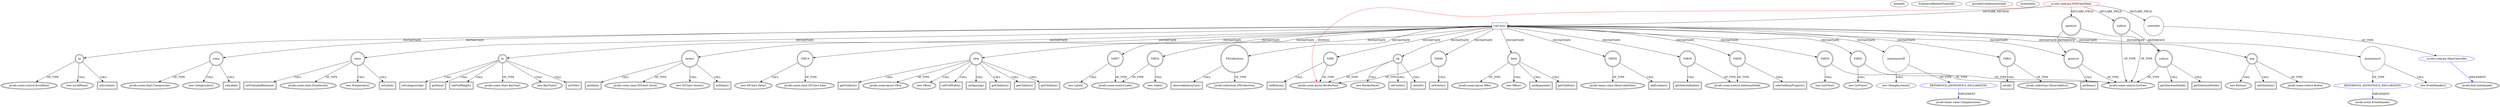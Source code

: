 digraph {
baseInfo[graphId=4834,category="extension_graph",isAnonymous=false,possibleRelation=true]
frameworkRelatedTypesInfo[0="javafx.scene.layout.BorderPane"]
possibleCollaborationsInfo[0="4834~CLIENT_METHOD_DECLARATION-INSTANTIATION-~javafx.scene.layout.BorderPane ~javafx.event.EventHandler ~false~true",1="4834~CLIENT_METHOD_DECLARATION-INSTANTIATION-~javafx.scene.layout.BorderPane ~javafx.beans.value.ChangeListener ~false~true",2="4834~FIELD_DECLARATION-~javafx.scene.layout.BorderPane ~javafx.fxml.Initializable ~false~false"]
locationInfo[projectName="wwtg99-POMA",filePath="/wwtg99-POMA/POMA-master/src/cn/edu/suda/gui/NODChartPane.java",contextSignature="NODChartPane",graphId="4834"]
0[label="cn.edu.suda.gui.NODChartPane",vertexType="ROOT_CLIENT_CLASS_DECLARATION",isFrameworkType=false,color=red]
1[label="javafx.scene.layout.BorderPane",vertexType="FRAMEWORK_CLASS_TYPE",isFrameworkType=true,peripheries=2]
2[label="controller",vertexType="FIELD_DECLARATION",isFrameworkType=false,shape=circle]
3[label="cn.edu.suda.gui.MainController",vertexType="REFERENCE_CLIENT_CLASS_DECLARATION",isFrameworkType=false,color=blue]
4[label="javafx.fxml.Initializable",vertexType="FRAMEWORK_INTERFACE_TYPE",isFrameworkType=true,peripheries=2]
5[label="geneList",vertexType="FIELD_DECLARATION",isFrameworkType=true,peripheries=2,shape=circle]
6[label="javafx.scene.control.ListView",vertexType="FRAMEWORK_CLASS_TYPE",isFrameworkType=true,peripheries=2]
7[label="nodList",vertexType="FIELD_DECLARATION",isFrameworkType=true,peripheries=2,shape=circle]
9[label="void init()",vertexType="CLIENT_METHOD_DECLARATION",isFrameworkType=false,shape=box]
11[label="hbox",vertexType="VARIABLE_EXPRESION",isFrameworkType=true,peripheries=2,shape=circle]
12[label="javafx.scene.layout.HBox",vertexType="FRAMEWORK_CLASS_TYPE",isFrameworkType=true,peripheries=2]
10[label="new HBox()",vertexType="CONSTRUCTOR_CALL",isFrameworkType=true,peripheries=2]
14[label="setAlignment()",vertexType="INSIDE_CALL",isFrameworkType=true,peripheries=2,shape=box]
16[label="exp",vertexType="VARIABLE_EXPRESION",isFrameworkType=true,peripheries=2,shape=circle]
17[label="javafx.scene.control.Button",vertexType="FRAMEWORK_CLASS_TYPE",isFrameworkType=true,peripheries=2]
15[label="new Button()",vertexType="CONSTRUCTOR_CALL",isFrameworkType=true,peripheries=2]
19[label="setOnAction()",vertexType="INSIDE_CALL",isFrameworkType=true,peripheries=2,shape=box]
21[label="anonymous4",vertexType="VARIABLE_EXPRESION",isFrameworkType=false,shape=circle]
22[label="REFERENCE_ANONYMOUS_DECLARATION",vertexType="REFERENCE_ANONYMOUS_DECLARATION",isFrameworkType=false,color=blue]
23[label="javafx.event.EventHandler",vertexType="FRAMEWORK_INTERFACE_TYPE",isFrameworkType=true,peripheries=2]
20[label="new EventHandler()",vertexType="CONSTRUCTOR_CALL",isFrameworkType=false]
25[label="getChildren()",vertexType="INSIDE_CALL",isFrameworkType=true,peripheries=2,shape=box]
26[label="VAR6",vertexType="VARIABLE_EXPRESION",isFrameworkType=true,peripheries=2,shape=circle]
27[label="setBottom()",vertexType="INSIDE_CALL",isFrameworkType=true,peripheries=2,shape=box]
30[label="sp",vertexType="VARIABLE_EXPRESION",isFrameworkType=true,peripheries=2,shape=circle]
31[label="javafx.scene.control.ScrollPane",vertexType="FRAMEWORK_CLASS_TYPE",isFrameworkType=true,peripheries=2]
29[label="new ScrollPane()",vertexType="CONSTRUCTOR_CALL",isFrameworkType=true,peripheries=2]
33[label="yAxis",vertexType="VARIABLE_EXPRESION",isFrameworkType=true,peripheries=2,shape=circle]
34[label="javafx.scene.chart.CategoryAxis",vertexType="FRAMEWORK_CLASS_TYPE",isFrameworkType=true,peripheries=2]
32[label="new CategoryAxis()",vertexType="CONSTRUCTOR_CALL",isFrameworkType=true,peripheries=2]
36[label="xAxis",vertexType="VARIABLE_EXPRESION",isFrameworkType=true,peripheries=2,shape=circle]
37[label="javafx.scene.chart.NumberAxis",vertexType="FRAMEWORK_CLASS_TYPE",isFrameworkType=true,peripheries=2]
35[label="new NumberAxis()",vertexType="CONSTRUCTOR_CALL",isFrameworkType=true,peripheries=2]
39[label="bc",vertexType="VARIABLE_EXPRESION",isFrameworkType=true,peripheries=2,shape=circle]
40[label="javafx.scene.chart.BarChart",vertexType="FRAMEWORK_CLASS_TYPE",isFrameworkType=true,peripheries=2]
38[label="new BarChart()",vertexType="CONSTRUCTOR_CALL",isFrameworkType=true,peripheries=2]
42[label="setTitle()",vertexType="INSIDE_CALL",isFrameworkType=true,peripheries=2,shape=box]
44[label="setCategoryGap()",vertexType="INSIDE_CALL",isFrameworkType=true,peripheries=2,shape=box]
46[label="setLabel()",vertexType="INSIDE_CALL",isFrameworkType=true,peripheries=2,shape=box]
48[label="setTickLabelRotation()",vertexType="INSIDE_CALL",isFrameworkType=true,peripheries=2,shape=box]
50[label="setLabel()",vertexType="INSIDE_CALL",isFrameworkType=true,peripheries=2,shape=box]
52[label="series1",vertexType="VARIABLE_EXPRESION",isFrameworkType=true,peripheries=2,shape=circle]
53[label="javafx.scene.chart.XYChart.Series",vertexType="FRAMEWORK_CLASS_TYPE",isFrameworkType=true,peripheries=2]
51[label="new XYChart.Series()",vertexType="CONSTRUCTOR_CALL",isFrameworkType=true,peripheries=2]
55[label="setName()",vertexType="INSIDE_CALL",isFrameworkType=true,peripheries=2,shape=box]
57[label="getData()",vertexType="INSIDE_CALL",isFrameworkType=true,peripheries=2,shape=box]
59[label="VAR19",vertexType="VARIABLE_EXPRESION",isFrameworkType=true,peripheries=2,shape=circle]
60[label="javafx.scene.chart.XYChart.Data",vertexType="FRAMEWORK_CLASS_TYPE",isFrameworkType=true,peripheries=2]
58[label="new XYChart.Data()",vertexType="CONSTRUCTOR_CALL",isFrameworkType=true,peripheries=2]
62[label="getData()",vertexType="INSIDE_CALL",isFrameworkType=true,peripheries=2,shape=box]
64[label="setPrefHeight()",vertexType="INSIDE_CALL",isFrameworkType=true,peripheries=2,shape=box]
66[label="setContent()",vertexType="INSIDE_CALL",isFrameworkType=true,peripheries=2,shape=box]
68[label="vbox",vertexType="VARIABLE_EXPRESION",isFrameworkType=true,peripheries=2,shape=circle]
69[label="javafx.scene.layout.VBox",vertexType="FRAMEWORK_CLASS_TYPE",isFrameworkType=true,peripheries=2]
67[label="new VBox()",vertexType="CONSTRUCTOR_CALL",isFrameworkType=true,peripheries=2]
71[label="setPrefWidth()",vertexType="INSIDE_CALL",isFrameworkType=true,peripheries=2,shape=box]
73[label="setSpacing()",vertexType="INSIDE_CALL",isFrameworkType=true,peripheries=2,shape=box]
75[label="getChildren()",vertexType="INSIDE_CALL",isFrameworkType=true,peripheries=2,shape=box]
77[label="VAR27",vertexType="VARIABLE_EXPRESION",isFrameworkType=true,peripheries=2,shape=circle]
78[label="javafx.scene.control.Label",vertexType="FRAMEWORK_CLASS_TYPE",isFrameworkType=true,peripheries=2]
76[label="new Label()",vertexType="CONSTRUCTOR_CALL",isFrameworkType=true,peripheries=2]
79[label="FXCollections",vertexType="VARIABLE_EXPRESION",isFrameworkType=true,peripheries=2,shape=circle]
81[label="javafx.collections.FXCollections",vertexType="FRAMEWORK_CLASS_TYPE",isFrameworkType=true,peripheries=2]
80[label="observableArrayList()",vertexType="INSIDE_CALL",isFrameworkType=true,peripheries=2,shape=box]
83[label="VAR29",vertexType="VARIABLE_EXPRESION",isFrameworkType=true,peripheries=2,shape=circle]
82[label="new ListView()",vertexType="CONSTRUCTOR_CALL",isFrameworkType=true,peripheries=2]
86[label="getChildren()",vertexType="INSIDE_CALL",isFrameworkType=true,peripheries=2,shape=box]
88[label="getChildren()",vertexType="INSIDE_CALL",isFrameworkType=true,peripheries=2,shape=box]
90[label="VAR32",vertexType="VARIABLE_EXPRESION",isFrameworkType=true,peripheries=2,shape=circle]
89[label="new Label()",vertexType="CONSTRUCTOR_CALL",isFrameworkType=true,peripheries=2]
93[label="VAR33",vertexType="VARIABLE_EXPRESION",isFrameworkType=true,peripheries=2,shape=circle]
92[label="new ListView()",vertexType="CONSTRUCTOR_CALL",isFrameworkType=true,peripheries=2]
96[label="getChildren()",vertexType="INSIDE_CALL",isFrameworkType=true,peripheries=2,shape=box]
97[label="VAR35",vertexType="VARIABLE_EXPRESION",isFrameworkType=true,peripheries=2,shape=circle]
99[label="javafx.beans.value.ObservableValue",vertexType="FRAMEWORK_INTERFACE_TYPE",isFrameworkType=true,peripheries=2]
98[label="addListener()",vertexType="INSIDE_CALL",isFrameworkType=true,peripheries=2,shape=box]
100[label="VAR36",vertexType="VARIABLE_EXPRESION",isFrameworkType=true,peripheries=2,shape=circle]
102[label="javafx.scene.control.SelectionModel",vertexType="FRAMEWORK_CLASS_TYPE",isFrameworkType=true,peripheries=2]
101[label="selectedItemProperty()",vertexType="INSIDE_CALL",isFrameworkType=true,peripheries=2,shape=box]
103[label="nodList",vertexType="VARIABLE_EXPRESION",isFrameworkType=true,peripheries=2,shape=circle]
104[label="getSelectionModel()",vertexType="INSIDE_CALL",isFrameworkType=true,peripheries=2,shape=box]
107[label="anonymous38",vertexType="VARIABLE_EXPRESION",isFrameworkType=false,shape=circle]
108[label="REFERENCE_ANONYMOUS_DECLARATION",vertexType="REFERENCE_ANONYMOUS_DECLARATION",isFrameworkType=false,color=blue]
109[label="javafx.beans.value.ChangeListener",vertexType="FRAMEWORK_INTERFACE_TYPE",isFrameworkType=true,peripheries=2]
106[label="new ChangeListener()",vertexType="CONSTRUCTOR_CALL",isFrameworkType=false]
110[label="VAR39",vertexType="VARIABLE_EXPRESION",isFrameworkType=true,peripheries=2,shape=circle]
111[label="getSelectedIndex()",vertexType="INSIDE_CALL",isFrameworkType=true,peripheries=2,shape=box]
114[label="getSelectionModel()",vertexType="INSIDE_CALL",isFrameworkType=true,peripheries=2,shape=box]
115[label="VAR41",vertexType="VARIABLE_EXPRESION",isFrameworkType=true,peripheries=2,shape=circle]
117[label="javafx.collections.ObservableList",vertexType="FRAMEWORK_INTERFACE_TYPE",isFrameworkType=true,peripheries=2]
116[label="setAll()",vertexType="INSIDE_CALL",isFrameworkType=true,peripheries=2,shape=box]
118[label="geneList",vertexType="VARIABLE_EXPRESION",isFrameworkType=true,peripheries=2,shape=circle]
119[label="getItems()",vertexType="INSIDE_CALL",isFrameworkType=true,peripheries=2,shape=box]
122[label="bp",vertexType="VARIABLE_EXPRESION",isFrameworkType=true,peripheries=2,shape=circle]
121[label="new BorderPane()",vertexType="CONSTRUCTOR_CALL",isFrameworkType=true,peripheries=2]
125[label="setCenter()",vertexType="INSIDE_CALL",isFrameworkType=true,peripheries=2,shape=box]
127[label="setLeft()",vertexType="INSIDE_CALL",isFrameworkType=true,peripheries=2,shape=box]
128[label="VAR46",vertexType="VARIABLE_EXPRESION",isFrameworkType=true,peripheries=2,shape=circle]
129[label="setCenter()",vertexType="INSIDE_CALL",isFrameworkType=true,peripheries=2,shape=box]
0->1[label="EXTEND",color=red]
0->2[label="DECLARE_FIELD"]
3->4[label="IMPLEMENT",color=blue]
2->3[label="OF_TYPE"]
0->5[label="DECLARE_FIELD"]
5->6[label="OF_TYPE"]
0->7[label="DECLARE_FIELD"]
7->6[label="OF_TYPE"]
0->9[label="DECLARE_METHOD"]
9->11[label="INSTANTIATE"]
11->12[label="OF_TYPE"]
11->10[label="CALL"]
11->14[label="CALL"]
9->16[label="INSTANTIATE"]
16->17[label="OF_TYPE"]
16->15[label="CALL"]
16->19[label="CALL"]
9->21[label="INSTANTIATE"]
22->23[label="IMPLEMENT",color=blue]
21->22[label="OF_TYPE"]
21->20[label="CALL"]
11->25[label="CALL"]
9->26[label="INSTANTIATE"]
26->1[label="OF_TYPE"]
26->27[label="CALL"]
9->30[label="INSTANTIATE"]
30->31[label="OF_TYPE"]
30->29[label="CALL"]
9->33[label="INSTANTIATE"]
33->34[label="OF_TYPE"]
33->32[label="CALL"]
9->36[label="INSTANTIATE"]
36->37[label="OF_TYPE"]
36->35[label="CALL"]
9->39[label="INSTANTIATE"]
39->40[label="OF_TYPE"]
39->38[label="CALL"]
39->42[label="CALL"]
39->44[label="CALL"]
36->46[label="CALL"]
36->48[label="CALL"]
33->50[label="CALL"]
9->52[label="INSTANTIATE"]
52->53[label="OF_TYPE"]
52->51[label="CALL"]
52->55[label="CALL"]
52->57[label="CALL"]
9->59[label="INSTANTIATE"]
59->60[label="OF_TYPE"]
59->58[label="CALL"]
39->62[label="CALL"]
39->64[label="CALL"]
30->66[label="CALL"]
9->68[label="INSTANTIATE"]
68->69[label="OF_TYPE"]
68->67[label="CALL"]
68->71[label="CALL"]
68->73[label="CALL"]
68->75[label="CALL"]
9->77[label="INSTANTIATE"]
77->78[label="OF_TYPE"]
77->76[label="CALL"]
9->79[label="INSTANTIATE"]
79->81[label="OF_TYPE"]
79->80[label="CALL"]
9->83[label="INSTANTIATE"]
83->6[label="OF_TYPE"]
83->82[label="CALL"]
68->86[label="CALL"]
68->88[label="CALL"]
9->90[label="INSTANTIATE"]
90->78[label="OF_TYPE"]
90->89[label="CALL"]
9->93[label="INSTANTIATE"]
93->6[label="OF_TYPE"]
93->92[label="CALL"]
68->96[label="CALL"]
9->97[label="INSTANTIATE"]
97->99[label="OF_TYPE"]
97->98[label="CALL"]
9->100[label="INSTANTIATE"]
100->102[label="OF_TYPE"]
100->101[label="CALL"]
9->103[label="INSTANTIATE"]
7->103[label="REFERENCE"]
103->6[label="OF_TYPE"]
103->104[label="CALL"]
9->107[label="INSTANTIATE"]
108->109[label="IMPLEMENT",color=blue]
107->108[label="OF_TYPE"]
107->106[label="CALL"]
9->110[label="INSTANTIATE"]
110->102[label="OF_TYPE"]
110->111[label="CALL"]
103->114[label="CALL"]
9->115[label="INSTANTIATE"]
115->117[label="OF_TYPE"]
115->116[label="CALL"]
9->118[label="INSTANTIATE"]
5->118[label="REFERENCE"]
118->6[label="OF_TYPE"]
118->119[label="CALL"]
9->122[label="INSTANTIATE"]
122->1[label="OF_TYPE"]
122->121[label="CALL"]
122->125[label="CALL"]
122->127[label="CALL"]
9->128[label="INSTANTIATE"]
128->1[label="OF_TYPE"]
128->129[label="CALL"]
}
